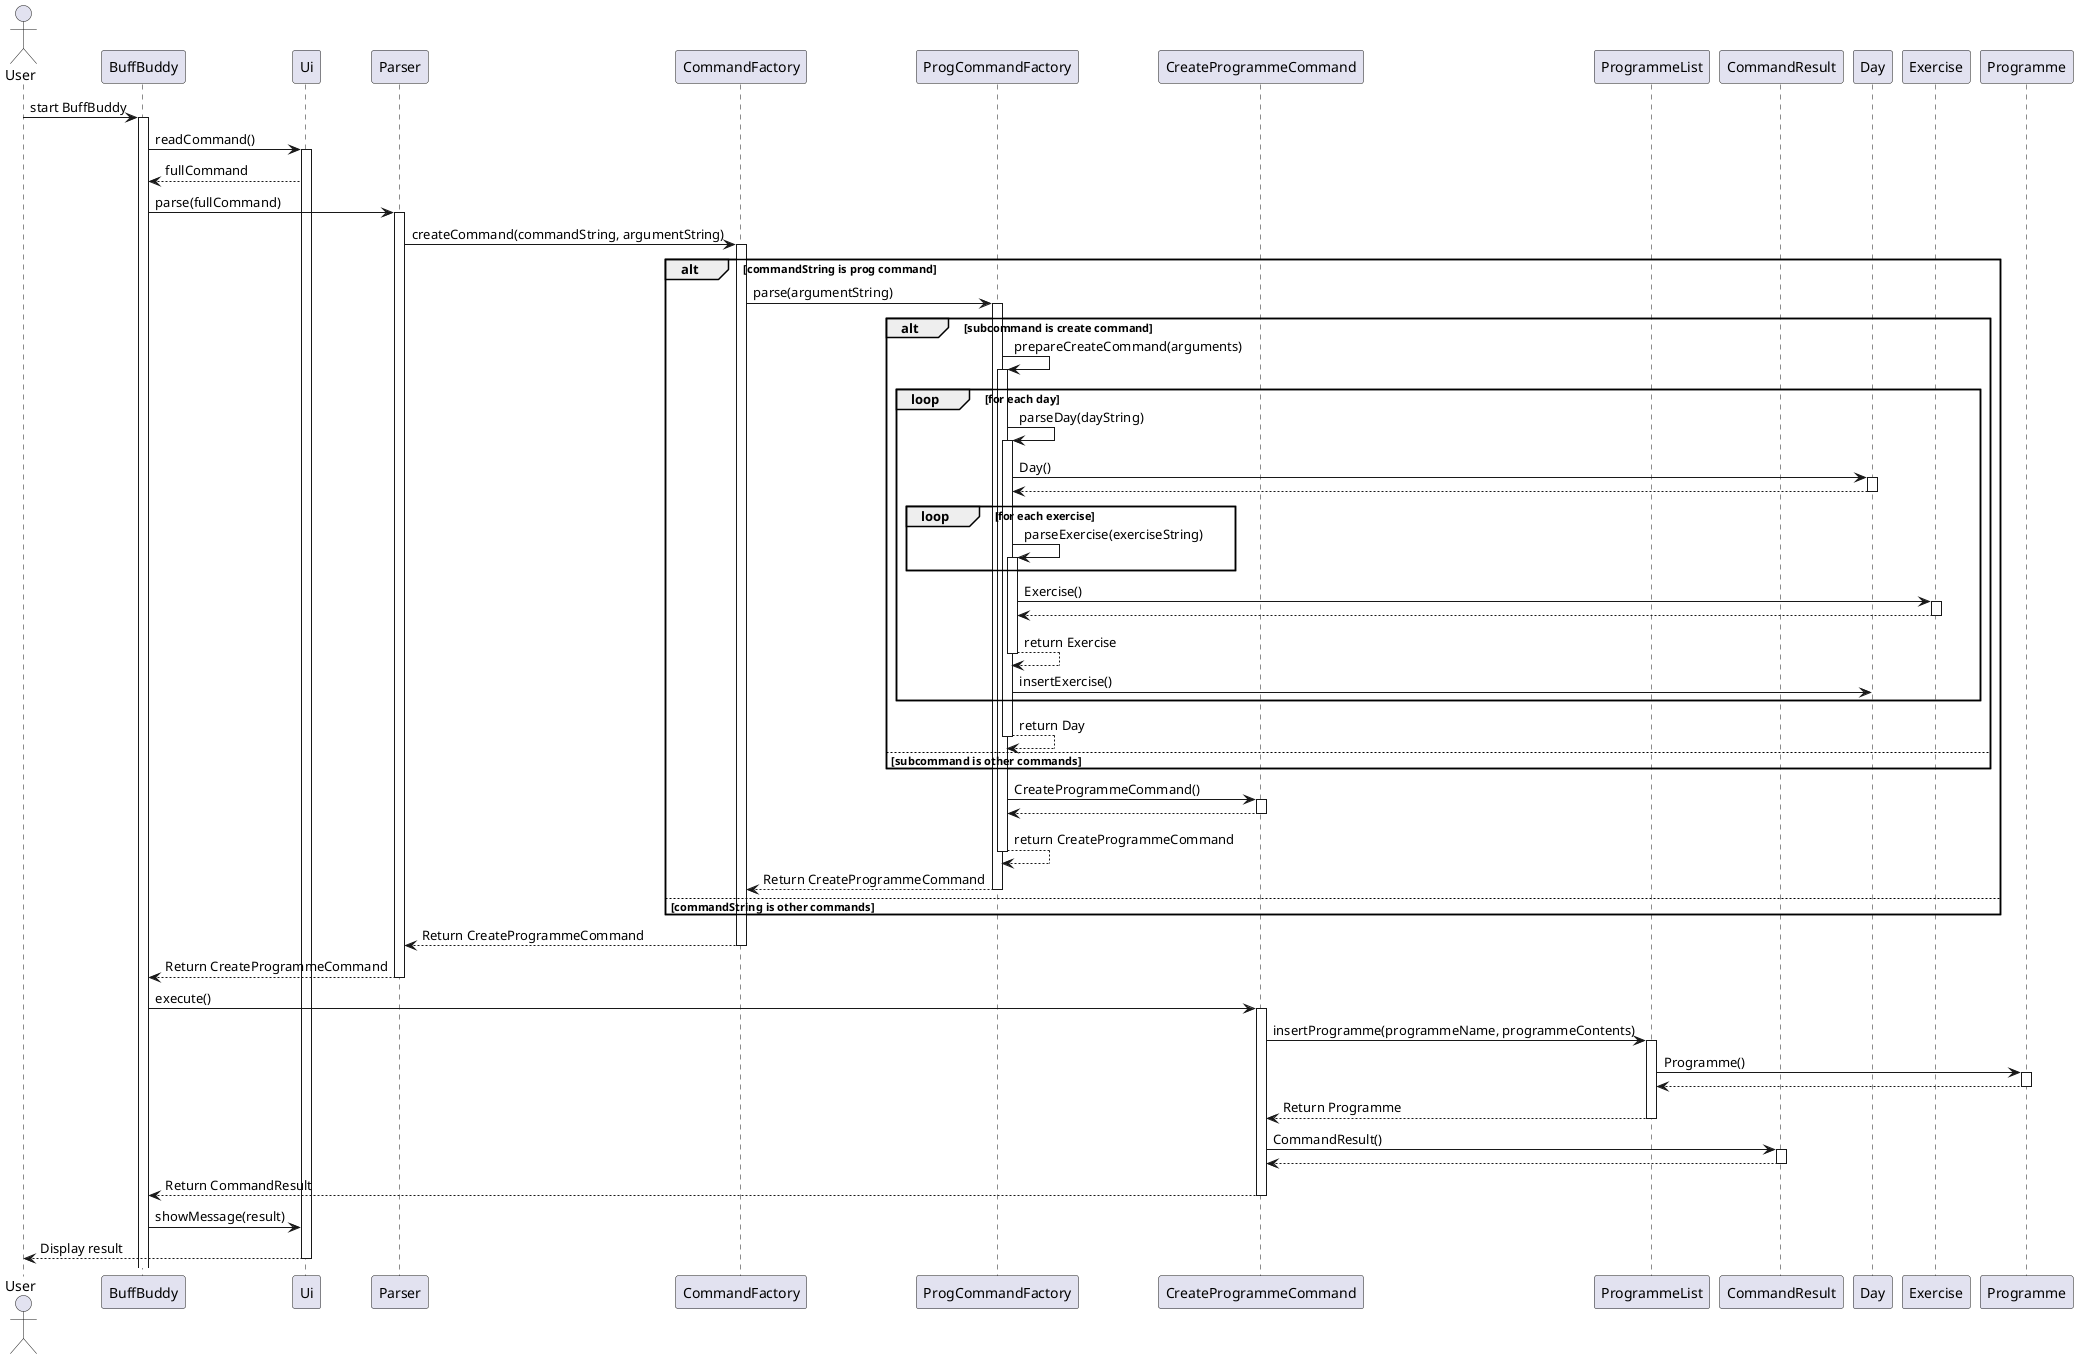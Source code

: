 @startuml

actor User as user
participant BuffBuddy
participant Ui
participant Parser
participant CommandFactory
participant ProgCommandFactory
participant CreateProgrammeCommand
participant ProgrammeList
participant CommandResult


user -> BuffBuddy: start BuffBuddy
activate BuffBuddy

BuffBuddy -> Ui: readCommand()
activate Ui

Ui --> BuffBuddy: fullCommand


BuffBuddy -> Parser: parse(fullCommand)
activate Parser

Parser -> CommandFactory: createCommand(commandString, argumentString)
activate CommandFactory

alt commandString is prog command
    CommandFactory -> ProgCommandFactory: parse(argumentString)
    activate ProgCommandFactory

    alt subcommand is create command
        ProgCommandFactory -> ProgCommandFactory: prepareCreateCommand(arguments)
        activate ProgCommandFactory


        loop for each day
            ProgCommandFactory -> ProgCommandFactory: parseDay(dayString)
            activate ProgCommandFactory

            ProgCommandFactory -> Day: Day()
            activate Day

            Day --> ProgCommandFactory
            deactivate Day


            loop for each exercise
                ProgCommandFactory -> ProgCommandFactory: parseExercise(exerciseString)
                activate ProgCommandFactory
            end

            ProgCommandFactory -> Exercise: Exercise()
            activate Exercise

            Exercise --> ProgCommandFactory
            deactivate Exercise

           return return Exercise

           ProgCommandFactory -> Day: insertExercise()

        end
        return return Day

    else subcommand is other commands
    end

    ProgCommandFactory -> CreateProgrammeCommand: CreateProgrammeCommand()
    activate CreateProgrammeCommand

    CreateProgrammeCommand --> ProgCommandFactory
    deactivate CreateProgrammeCommand

    return return CreateProgrammeCommand

    ProgCommandFactory --> CommandFactory: Return CreateProgrammeCommand
    deactivate ProgCommandFactory


else commandString is other commands
end
CommandFactory --> Parser: Return CreateProgrammeCommand
deactivate CommandFactory


Parser --> BuffBuddy: Return CreateProgrammeCommand
deactivate Parser

BuffBuddy -> CreateProgrammeCommand: execute()
activate CreateProgrammeCommand

CreateProgrammeCommand -> ProgrammeList: insertProgramme(programmeName, programmeContents)
activate ProgrammeList

ProgrammeList -> Programme: Programme()
activate Programme

Programme --> ProgrammeList:
deactivate Programme

ProgrammeList --> CreateProgrammeCommand: Return Programme
deactivate ProgrammeList

CreateProgrammeCommand -> CommandResult: CommandResult()

activate CommandResult

CommandResult --> CreateProgrammeCommand
deactivate CommandResult

CreateProgrammeCommand --> BuffBuddy: Return CommandResult
deactivate CreateProgrammeCommand


BuffBuddy -> Ui: showMessage(result)
Ui --> user: Display result
deactivate Ui

@enduml
